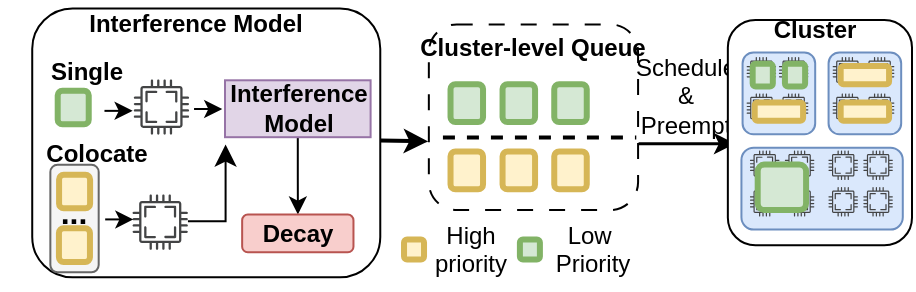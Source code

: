 <mxfile version="27.1.4">
  <diagram id="0" name="Page-1">
    <mxGraphModel dx="2985" dy="750" grid="1" gridSize="10" guides="1" tooltips="1" connect="1" arrows="1" fold="1" page="1" pageScale="1" pageWidth="827" pageHeight="1169" math="0" shadow="0">
      <root>
        <mxCell id="0" />
        <mxCell id="1" parent="0" />
        <mxCell id="3KhVxmC615AnR605HJwy-149" value="" style="group" vertex="1" connectable="0" parent="1">
          <mxGeometry x="-1640" y="320" width="456" height="145" as="geometry" />
        </mxCell>
        <mxCell id="3KhVxmC615AnR605HJwy-1" value="" style="rounded=1;whiteSpace=wrap;html=1;align=center;verticalAlign=middle;fontFamily=Helvetica;fontSize=12;container=0;" vertex="1" parent="3KhVxmC615AnR605HJwy-149">
          <mxGeometry x="16.113" y="4.201" width="174.021" height="134.445" as="geometry" />
        </mxCell>
        <mxCell id="3KhVxmC615AnR605HJwy-12" value="&lt;b style=&quot;&quot;&gt;&lt;font&gt;Interference Model&lt;/font&gt;&lt;/b&gt;" style="rounded=0;whiteSpace=wrap;html=1;strokeColor=none;align=center;verticalAlign=middle;fontFamily=Helvetica;fontSize=12;fontColor=default;fillColor=none;container=0;" vertex="1" parent="3KhVxmC615AnR605HJwy-149">
          <mxGeometry y="4.201" width="195.774" height="16.596" as="geometry" />
        </mxCell>
        <mxCell id="3KhVxmC615AnR605HJwy-14" value="" style="endArrow=classic;html=1;rounded=0;fontFamily=Helvetica;fontSize=12;fontColor=default;strokeWidth=2;" edge="1" parent="3KhVxmC615AnR605HJwy-149">
          <mxGeometry width="50" height="50" relative="1" as="geometry">
            <mxPoint x="190.134" y="70.273" as="sourcePoint" />
            <mxPoint x="214.102" y="70.693" as="targetPoint" />
          </mxGeometry>
        </mxCell>
        <mxCell id="3KhVxmC615AnR605HJwy-83" value="&lt;span style=&quot;text-wrap-mode: nowrap;&quot;&gt;&lt;font&gt;Schedule&lt;br&gt;&amp;amp;&lt;br&gt;Preempt&lt;/font&gt;&lt;/span&gt;" style="text;html=1;align=center;verticalAlign=middle;whiteSpace=wrap;rounded=0;container=0;" vertex="1" parent="3KhVxmC615AnR605HJwy-149">
          <mxGeometry x="319.039" y="35.804" width="48.339" height="25.208" as="geometry" />
        </mxCell>
        <mxCell id="3KhVxmC615AnR605HJwy-17" value="" style="rounded=1;whiteSpace=wrap;html=1;strokeColor=default;align=center;verticalAlign=middle;fontFamily=Helvetica;fontSize=12;fontColor=default;fillColor=none;dashed=1;dashPattern=8 8;container=0;" vertex="1" parent="3KhVxmC615AnR605HJwy-149">
          <mxGeometry x="214.425" y="12.192" width="104.614" height="92.843" as="geometry" />
        </mxCell>
        <mxCell id="3KhVxmC615AnR605HJwy-18" value="&lt;b style=&quot;&quot;&gt;&lt;font&gt;Cluster-level Queue&lt;/font&gt;&lt;/b&gt;" style="rounded=0;whiteSpace=wrap;html=1;strokeColor=none;align=center;verticalAlign=middle;fontFamily=Helvetica;fontSize=12;fontColor=default;fillColor=none;container=0;" vertex="1" parent="3KhVxmC615AnR605HJwy-149">
          <mxGeometry x="198.187" y="2.955" width="136.558" height="42.406" as="geometry" />
        </mxCell>
        <mxCell id="3KhVxmC615AnR605HJwy-20" value="" style="rounded=1;whiteSpace=wrap;html=1;fillColor=#d5e8d4;strokeColor=#82b366;strokeWidth=3;container=0;" vertex="1" parent="3KhVxmC615AnR605HJwy-149">
          <mxGeometry x="225.267" y="42.068" width="16.257" height="18.947" as="geometry" />
        </mxCell>
        <mxCell id="3KhVxmC615AnR605HJwy-21" value="" style="rounded=1;whiteSpace=wrap;html=1;fillColor=#d5e8d4;strokeColor=#82b366;strokeWidth=3;container=0;" vertex="1" parent="3KhVxmC615AnR605HJwy-149">
          <mxGeometry x="251.278" y="42.068" width="16.257" height="18.947" as="geometry" />
        </mxCell>
        <mxCell id="3KhVxmC615AnR605HJwy-22" value="" style="rounded=1;whiteSpace=wrap;html=1;fillColor=#d5e8d4;strokeColor=#82b366;strokeWidth=3;container=0;" vertex="1" parent="3KhVxmC615AnR605HJwy-149">
          <mxGeometry x="277.126" y="42.068" width="16.257" height="18.947" as="geometry" />
        </mxCell>
        <mxCell id="3KhVxmC615AnR605HJwy-24" value="&lt;font&gt;High priority&lt;/font&gt;" style="text;whiteSpace=wrap;html=1;fontFamily=Helvetica;fontSize=12;fontColor=default;align=center;container=0;" vertex="1" parent="3KhVxmC615AnR605HJwy-149">
          <mxGeometry x="205.512" y="104.168" width="58.525" height="28.268" as="geometry" />
        </mxCell>
        <mxCell id="3KhVxmC615AnR605HJwy-25" value="&lt;font&gt;Low&amp;nbsp;&lt;/font&gt;&lt;div&gt;&lt;font&gt;Priority&lt;/font&gt;&lt;/div&gt;" style="text;whiteSpace=wrap;html=1;fontFamily=Helvetica;fontSize=12;fontColor=default;align=center;container=0;" vertex="1" parent="3KhVxmC615AnR605HJwy-149">
          <mxGeometry x="264.207" y="103.732" width="65.028" height="28.268" as="geometry" />
        </mxCell>
        <mxCell id="3KhVxmC615AnR605HJwy-26" value="" style="rounded=1;whiteSpace=wrap;html=1;fillColor=#fff2cc;strokeColor=#d6b656;strokeWidth=3;container=0;" vertex="1" parent="3KhVxmC615AnR605HJwy-149">
          <mxGeometry x="277.126" y="75.696" width="16.257" height="18.947" as="geometry" />
        </mxCell>
        <mxCell id="3KhVxmC615AnR605HJwy-27" value="" style="rounded=1;whiteSpace=wrap;html=1;fillColor=#fff2cc;strokeColor=#d6b656;strokeWidth=3;container=0;" vertex="1" parent="3KhVxmC615AnR605HJwy-149">
          <mxGeometry x="251.278" y="75.696" width="16.257" height="18.947" as="geometry" />
        </mxCell>
        <mxCell id="3KhVxmC615AnR605HJwy-28" value="" style="rounded=1;whiteSpace=wrap;html=1;fillColor=#fff2cc;strokeColor=#d6b656;strokeWidth=3;container=0;" vertex="1" parent="3KhVxmC615AnR605HJwy-149">
          <mxGeometry x="225.267" y="75.696" width="16.257" height="18.947" as="geometry" />
        </mxCell>
        <mxCell id="3KhVxmC615AnR605HJwy-36" value="" style="endArrow=classic;html=1;rounded=0;fontFamily=Helvetica;fontSize=12;fontColor=default;strokeWidth=1.5;" edge="1" parent="3KhVxmC615AnR605HJwy-149">
          <mxGeometry width="50" height="50" relative="1" as="geometry">
            <mxPoint x="319.039" y="71.567" as="sourcePoint" />
            <mxPoint x="367.378" y="71.567" as="targetPoint" />
          </mxGeometry>
        </mxCell>
        <mxCell id="3KhVxmC615AnR605HJwy-126" value="" style="sketch=0;pointerEvents=1;shadow=0;dashed=0;html=1;strokeColor=none;fillColor=#434445;aspect=fixed;labelPosition=center;verticalLabelPosition=bottom;verticalAlign=top;align=center;outlineConnect=0;shape=mxgraph.vvd.cpu;rounded=1;fontFamily=Helvetica;fontSize=12;fontColor=default;container=0;" vertex="1" parent="3KhVxmC615AnR605HJwy-149">
          <mxGeometry x="66.872" y="39.699" width="27.708" height="27.708" as="geometry" />
        </mxCell>
        <mxCell id="3KhVxmC615AnR605HJwy-127" value="&lt;font&gt;&lt;b style=&quot;&quot;&gt;Single&lt;/b&gt;&lt;/font&gt;" style="text;html=1;align=center;verticalAlign=middle;resizable=0;points=[];autosize=1;strokeColor=none;fillColor=none;fontFamily=Helvetica;fontSize=12;fontColor=default;container=0;" vertex="1" parent="3KhVxmC615AnR605HJwy-149">
          <mxGeometry x="13.409" y="21.007" width="60" height="30" as="geometry" />
        </mxCell>
        <mxCell id="3KhVxmC615AnR605HJwy-128" value="" style="sketch=0;pointerEvents=1;shadow=0;dashed=0;html=1;strokeColor=none;fillColor=#434445;aspect=fixed;labelPosition=center;verticalLabelPosition=bottom;verticalAlign=top;align=center;outlineConnect=0;shape=mxgraph.vvd.cpu;rounded=1;fontFamily=Helvetica;fontSize=12;fontColor=default;container=0;" vertex="1" parent="3KhVxmC615AnR605HJwy-149">
          <mxGeometry x="66.252" y="97.26" width="27.708" height="27.708" as="geometry" />
        </mxCell>
        <mxCell id="3KhVxmC615AnR605HJwy-129" value="&lt;font&gt;&lt;b style=&quot;&quot;&gt;Colocate&lt;/b&gt;&lt;/font&gt;" style="text;html=1;align=center;verticalAlign=middle;resizable=0;points=[];autosize=1;strokeColor=none;fillColor=none;fontFamily=Helvetica;fontSize=12;fontColor=default;container=0;" vertex="1" parent="3KhVxmC615AnR605HJwy-149">
          <mxGeometry x="13.057" y="62.167" width="70" height="30" as="geometry" />
        </mxCell>
        <mxCell id="3KhVxmC615AnR605HJwy-130" value="" style="edgeStyle=orthogonalEdgeStyle;rounded=0;orthogonalLoop=1;jettySize=auto;html=1;" edge="1" parent="3KhVxmC615AnR605HJwy-149" source="3KhVxmC615AnR605HJwy-131" target="3KhVxmC615AnR605HJwy-132">
          <mxGeometry relative="1" as="geometry" />
        </mxCell>
        <mxCell id="3KhVxmC615AnR605HJwy-131" value="&lt;b style=&quot;&quot;&gt;&lt;font&gt;Interference Model&lt;/font&gt;&lt;/b&gt;" style="rounded=0;whiteSpace=wrap;html=1;strokeColor=#9673a6;align=center;verticalAlign=middle;fontFamily=Helvetica;fontSize=12;fillColor=#e1d5e7;container=0;" vertex="1" parent="3KhVxmC615AnR605HJwy-149">
          <mxGeometry x="112.501" y="40.149" width="72.799" height="28.452" as="geometry" />
        </mxCell>
        <mxCell id="3KhVxmC615AnR605HJwy-132" value="&lt;font&gt;&lt;b style=&quot;&quot;&gt;Decay&lt;/b&gt;&lt;/font&gt;" style="rounded=1;whiteSpace=wrap;html=1;fillColor=#f8cecc;strokeColor=#b85450;container=0;" vertex="1" parent="3KhVxmC615AnR605HJwy-149">
          <mxGeometry x="121.073" y="107.264" width="55.658" height="18.896" as="geometry" />
        </mxCell>
        <mxCell id="3KhVxmC615AnR605HJwy-133" value="" style="endArrow=classic;html=1;rounded=0;" edge="1" parent="3KhVxmC615AnR605HJwy-149">
          <mxGeometry width="50" height="50" relative="1" as="geometry">
            <mxPoint x="52.236" y="55.431" as="sourcePoint" />
            <mxPoint x="66.327" y="55.431" as="targetPoint" />
          </mxGeometry>
        </mxCell>
        <mxCell id="3KhVxmC615AnR605HJwy-134" value="" style="endArrow=classic;html=1;rounded=0;" edge="1" parent="3KhVxmC615AnR605HJwy-149">
          <mxGeometry width="50" height="50" relative="1" as="geometry">
            <mxPoint x="97.026" y="54.499" as="sourcePoint" />
            <mxPoint x="111.116" y="54.499" as="targetPoint" />
          </mxGeometry>
        </mxCell>
        <mxCell id="3KhVxmC615AnR605HJwy-135" value="" style="endArrow=classic;html=1;rounded=0;" edge="1" parent="3KhVxmC615AnR605HJwy-149">
          <mxGeometry width="50" height="50" relative="1" as="geometry">
            <mxPoint x="52.591" y="109.707" as="sourcePoint" />
            <mxPoint x="66.682" y="109.707" as="targetPoint" />
          </mxGeometry>
        </mxCell>
        <mxCell id="3KhVxmC615AnR605HJwy-136" value="" style="rounded=1;whiteSpace=wrap;html=1;fillColor=#d5e8d4;strokeColor=#82b366;strokeWidth=3;container=0;" vertex="1" parent="3KhVxmC615AnR605HJwy-149">
          <mxGeometry x="28.855" y="45.358" width="15.511" height="16.806" as="geometry" />
        </mxCell>
        <mxCell id="3KhVxmC615AnR605HJwy-142" value="" style="edgeStyle=segmentEdgeStyle;endArrow=classic;html=1;curved=0;rounded=0;endSize=8;startSize=8;" edge="1" parent="3KhVxmC615AnR605HJwy-149">
          <mxGeometry width="50" height="50" relative="1" as="geometry">
            <mxPoint x="93.963" y="110.614" as="sourcePoint" />
            <mxPoint x="112.792" y="72.264" as="targetPoint" />
          </mxGeometry>
        </mxCell>
        <mxCell id="3KhVxmC615AnR605HJwy-138" value="" style="rounded=1;whiteSpace=wrap;html=1;fillColor=#f5f5f5;strokeColor=#666666;fontColor=#333333;container=0;" vertex="1" parent="3KhVxmC615AnR605HJwy-149">
          <mxGeometry x="25.174" y="82.372" width="24.17" height="53.778" as="geometry" />
        </mxCell>
        <mxCell id="3KhVxmC615AnR605HJwy-139" value="&lt;font style=&quot;font-size: 16px;&quot;&gt;&lt;b&gt;...&lt;/b&gt;&lt;/font&gt;" style="text;html=1;align=center;verticalAlign=middle;whiteSpace=wrap;rounded=0;container=0;" vertex="1" parent="3KhVxmC615AnR605HJwy-149">
          <mxGeometry x="16.113" y="94.28" width="42.272" height="22.451" as="geometry" />
        </mxCell>
        <mxCell id="3KhVxmC615AnR605HJwy-140" value="" style="rounded=1;whiteSpace=wrap;html=1;fillColor=#fff2cc;strokeColor=#d6b656;strokeWidth=3;container=0;" vertex="1" parent="3KhVxmC615AnR605HJwy-149">
          <mxGeometry x="29.539" y="87.372" width="15.511" height="16.806" as="geometry" />
        </mxCell>
        <mxCell id="3KhVxmC615AnR605HJwy-141" value="" style="rounded=1;whiteSpace=wrap;html=1;fillColor=#fff2cc;strokeColor=#d6b656;strokeWidth=3;container=0;" vertex="1" parent="3KhVxmC615AnR605HJwy-149">
          <mxGeometry x="29.467" y="114.169" width="15.511" height="16.806" as="geometry" />
        </mxCell>
        <mxCell id="3KhVxmC615AnR605HJwy-144" value="" style="endArrow=none;dashed=1;html=1;rounded=0;strokeWidth=2;" edge="1" parent="3KhVxmC615AnR605HJwy-149">
          <mxGeometry width="50" height="50" relative="1" as="geometry">
            <mxPoint x="221.466" y="68.76" as="sourcePoint" />
            <mxPoint x="318.145" y="68.76" as="targetPoint" />
          </mxGeometry>
        </mxCell>
        <mxCell id="3KhVxmC615AnR605HJwy-146" value="" style="group" vertex="1" connectable="0" parent="3KhVxmC615AnR605HJwy-149">
          <mxGeometry x="359.322" y="5" width="96.678" height="117.639" as="geometry" />
        </mxCell>
        <mxCell id="3KhVxmC615AnR605HJwy-48" value="&lt;div&gt;&lt;br&gt;&lt;/div&gt;&lt;div&gt;&lt;br&gt;&lt;/div&gt;&lt;div&gt;&lt;br&gt;&lt;/div&gt;&lt;div&gt;&lt;br&gt;&lt;/div&gt;&lt;div&gt;&lt;br&gt;&lt;/div&gt;&lt;div&gt;&lt;br&gt;&lt;/div&gt;&lt;div&gt;&lt;br&gt;&lt;/div&gt;&lt;div&gt;&lt;br&gt;&lt;/div&gt;" style="rounded=1;whiteSpace=wrap;html=1;align=center;verticalAlign=middle;fontFamily=Helvetica;fontSize=12;container=0;" vertex="1" parent="3KhVxmC615AnR605HJwy-146">
          <mxGeometry x="4.604" y="4.992" width="92.075" height="112.647" as="geometry" />
        </mxCell>
        <mxCell id="3KhVxmC615AnR605HJwy-49" value="&lt;b style=&quot;&quot;&gt;&lt;font&gt;Cluster&lt;/font&gt;&lt;/b&gt;" style="rounded=0;whiteSpace=wrap;html=1;strokeColor=none;align=center;verticalAlign=middle;fontFamily=Helvetica;fontSize=12;fontColor=default;fillColor=none;container=0;" vertex="1" parent="3KhVxmC615AnR605HJwy-146">
          <mxGeometry width="96.678" height="20.481" as="geometry" />
        </mxCell>
        <mxCell id="3KhVxmC615AnR605HJwy-52" value="" style="rounded=1;whiteSpace=wrap;html=1;fillColor=#dae8fc;strokeColor=#6c8ebf;container=0;" vertex="1" parent="3KhVxmC615AnR605HJwy-146">
          <mxGeometry x="11.97" y="21.202" width="36.306" height="40.969" as="geometry" />
        </mxCell>
        <mxCell id="3KhVxmC615AnR605HJwy-54" value="" style="sketch=0;pointerEvents=1;shadow=0;dashed=0;html=1;strokeColor=none;fillColor=#434445;aspect=fixed;labelPosition=center;verticalLabelPosition=bottom;verticalAlign=top;align=center;outlineConnect=0;shape=mxgraph.vvd.cpu;rounded=1;fontFamily=Helvetica;fontSize=12;fontColor=default;container=0;" vertex="1" parent="3KhVxmC615AnR605HJwy-146">
          <mxGeometry x="30.123" y="23.478" width="14.749" height="14.749" as="geometry" />
        </mxCell>
        <mxCell id="3KhVxmC615AnR605HJwy-55" value="" style="sketch=0;pointerEvents=1;shadow=0;dashed=0;html=1;strokeColor=none;fillColor=#434445;aspect=fixed;labelPosition=center;verticalLabelPosition=bottom;verticalAlign=top;align=center;outlineConnect=0;shape=mxgraph.vvd.cpu;rounded=1;fontFamily=Helvetica;fontSize=12;fontColor=default;container=0;" vertex="1" parent="3KhVxmC615AnR605HJwy-146">
          <mxGeometry x="13.987" y="23.478" width="14.749" height="14.749" as="geometry" />
        </mxCell>
        <mxCell id="3KhVxmC615AnR605HJwy-56" value="" style="sketch=0;pointerEvents=1;shadow=0;dashed=0;html=1;strokeColor=none;fillColor=#434445;aspect=fixed;labelPosition=center;verticalLabelPosition=bottom;verticalAlign=top;align=center;outlineConnect=0;shape=mxgraph.vvd.cpu;rounded=1;fontFamily=Helvetica;fontSize=12;fontColor=default;container=0;" vertex="1" parent="3KhVxmC615AnR605HJwy-146">
          <mxGeometry x="30.123" y="41.687" width="14.749" height="14.749" as="geometry" />
        </mxCell>
        <mxCell id="3KhVxmC615AnR605HJwy-57" value="" style="sketch=0;pointerEvents=1;shadow=0;dashed=0;html=1;strokeColor=none;fillColor=#434445;aspect=fixed;labelPosition=center;verticalLabelPosition=bottom;verticalAlign=top;align=center;outlineConnect=0;shape=mxgraph.vvd.cpu;rounded=1;fontFamily=Helvetica;fontSize=12;fontColor=default;container=0;" vertex="1" parent="3KhVxmC615AnR605HJwy-146">
          <mxGeometry x="13.987" y="41.687" width="14.749" height="14.749" as="geometry" />
        </mxCell>
        <mxCell id="3KhVxmC615AnR605HJwy-58" value="" style="rounded=1;whiteSpace=wrap;html=1;fillColor=#fff2cc;strokeColor=#d6b656;strokeWidth=3;container=0;" vertex="1" parent="3KhVxmC615AnR605HJwy-146">
          <mxGeometry x="18.021" y="46.239" width="24.204" height="9.104" as="geometry" />
        </mxCell>
        <mxCell id="3KhVxmC615AnR605HJwy-59" value="" style="rounded=1;whiteSpace=wrap;html=1;fillColor=#d5e8d4;strokeColor=#82b366;strokeWidth=3;container=0;" vertex="1" parent="3KhVxmC615AnR605HJwy-146">
          <mxGeometry x="17.012" y="26.892" width="10.085" height="11.38" as="geometry" />
        </mxCell>
        <mxCell id="3KhVxmC615AnR605HJwy-60" value="" style="rounded=1;whiteSpace=wrap;html=1;fillColor=#d5e8d4;strokeColor=#82b366;strokeWidth=3;container=0;" vertex="1" parent="3KhVxmC615AnR605HJwy-146">
          <mxGeometry x="33.148" y="26.892" width="10.085" height="11.38" as="geometry" />
        </mxCell>
        <mxCell id="3KhVxmC615AnR605HJwy-62" value="" style="rounded=1;whiteSpace=wrap;html=1;fillColor=#dae8fc;strokeColor=#6c8ebf;container=0;" vertex="1" parent="3KhVxmC615AnR605HJwy-146">
          <mxGeometry x="54.962" y="21.202" width="36.306" height="40.969" as="geometry" />
        </mxCell>
        <mxCell id="3KhVxmC615AnR605HJwy-64" value="" style="sketch=0;pointerEvents=1;shadow=0;dashed=0;html=1;strokeColor=none;fillColor=#434445;aspect=fixed;labelPosition=center;verticalLabelPosition=bottom;verticalAlign=top;align=center;outlineConnect=0;shape=mxgraph.vvd.cpu;rounded=1;fontFamily=Helvetica;fontSize=12;fontColor=default;container=0;" vertex="1" parent="3KhVxmC615AnR605HJwy-146">
          <mxGeometry x="73.115" y="23.478" width="14.749" height="14.749" as="geometry" />
        </mxCell>
        <mxCell id="3KhVxmC615AnR605HJwy-65" value="" style="sketch=0;pointerEvents=1;shadow=0;dashed=0;html=1;strokeColor=none;fillColor=#434445;aspect=fixed;labelPosition=center;verticalLabelPosition=bottom;verticalAlign=top;align=center;outlineConnect=0;shape=mxgraph.vvd.cpu;rounded=1;fontFamily=Helvetica;fontSize=12;fontColor=default;container=0;" vertex="1" parent="3KhVxmC615AnR605HJwy-146">
          <mxGeometry x="56.979" y="23.478" width="14.749" height="14.749" as="geometry" />
        </mxCell>
        <mxCell id="3KhVxmC615AnR605HJwy-66" value="" style="sketch=0;pointerEvents=1;shadow=0;dashed=0;html=1;strokeColor=none;fillColor=#434445;aspect=fixed;labelPosition=center;verticalLabelPosition=bottom;verticalAlign=top;align=center;outlineConnect=0;shape=mxgraph.vvd.cpu;rounded=1;fontFamily=Helvetica;fontSize=12;fontColor=default;container=0;" vertex="1" parent="3KhVxmC615AnR605HJwy-146">
          <mxGeometry x="73.115" y="41.687" width="14.749" height="14.749" as="geometry" />
        </mxCell>
        <mxCell id="3KhVxmC615AnR605HJwy-67" value="" style="sketch=0;pointerEvents=1;shadow=0;dashed=0;html=1;strokeColor=none;fillColor=#434445;aspect=fixed;labelPosition=center;verticalLabelPosition=bottom;verticalAlign=top;align=center;outlineConnect=0;shape=mxgraph.vvd.cpu;rounded=1;fontFamily=Helvetica;fontSize=12;fontColor=default;container=0;" vertex="1" parent="3KhVxmC615AnR605HJwy-146">
          <mxGeometry x="56.979" y="41.687" width="14.749" height="14.749" as="geometry" />
        </mxCell>
        <mxCell id="3KhVxmC615AnR605HJwy-68" value="" style="rounded=1;whiteSpace=wrap;html=1;fillColor=#fff2cc;strokeColor=#d6b656;strokeWidth=3;container=0;" vertex="1" parent="3KhVxmC615AnR605HJwy-146">
          <mxGeometry x="61.013" y="28.03" width="24.204" height="9.104" as="geometry" />
        </mxCell>
        <mxCell id="3KhVxmC615AnR605HJwy-69" value="" style="rounded=1;whiteSpace=wrap;html=1;fillColor=#fff2cc;strokeColor=#d6b656;strokeWidth=3;container=0;" vertex="1" parent="3KhVxmC615AnR605HJwy-146">
          <mxGeometry x="61.013" y="46.239" width="24.204" height="9.104" as="geometry" />
        </mxCell>
        <mxCell id="3KhVxmC615AnR605HJwy-71" value="" style="rounded=1;whiteSpace=wrap;html=1;fillColor=#dae8fc;strokeColor=#6c8ebf;container=0;" vertex="1" parent="3KhVxmC615AnR605HJwy-146">
          <mxGeometry x="11.395" y="68.824" width="80.68" height="40.962" as="geometry" />
        </mxCell>
        <mxCell id="3KhVxmC615AnR605HJwy-73" value="" style="sketch=0;pointerEvents=1;shadow=0;dashed=0;html=1;strokeColor=none;fillColor=#434445;aspect=fixed;labelPosition=center;verticalLabelPosition=bottom;verticalAlign=top;align=center;outlineConnect=0;shape=mxgraph.vvd.cpu;rounded=1;fontFamily=Helvetica;fontSize=12;fontColor=default;container=0;" vertex="1" parent="3KhVxmC615AnR605HJwy-146">
          <mxGeometry x="33.096" y="70.309" width="14.749" height="14.749" as="geometry" />
        </mxCell>
        <mxCell id="3KhVxmC615AnR605HJwy-74" value="" style="sketch=0;pointerEvents=1;shadow=0;dashed=0;html=1;strokeColor=none;fillColor=#434445;aspect=fixed;labelPosition=center;verticalLabelPosition=bottom;verticalAlign=top;align=center;outlineConnect=0;shape=mxgraph.vvd.cpu;rounded=1;fontFamily=Helvetica;fontSize=12;fontColor=default;container=0;" vertex="1" parent="3KhVxmC615AnR605HJwy-146">
          <mxGeometry x="15.652" y="70.309" width="14.749" height="14.749" as="geometry" />
        </mxCell>
        <mxCell id="3KhVxmC615AnR605HJwy-75" value="" style="sketch=0;pointerEvents=1;shadow=0;dashed=0;html=1;strokeColor=none;fillColor=#434445;aspect=fixed;labelPosition=center;verticalLabelPosition=bottom;verticalAlign=top;align=center;outlineConnect=0;shape=mxgraph.vvd.cpu;rounded=1;fontFamily=Helvetica;fontSize=12;fontColor=default;container=0;" vertex="1" parent="3KhVxmC615AnR605HJwy-146">
          <mxGeometry x="33.096" y="88.537" width="14.749" height="14.749" as="geometry" />
        </mxCell>
        <mxCell id="3KhVxmC615AnR605HJwy-76" value="" style="sketch=0;pointerEvents=1;shadow=0;dashed=0;html=1;strokeColor=none;fillColor=#434445;aspect=fixed;labelPosition=center;verticalLabelPosition=bottom;verticalAlign=top;align=center;outlineConnect=0;shape=mxgraph.vvd.cpu;rounded=1;fontFamily=Helvetica;fontSize=12;fontColor=default;container=0;" vertex="1" parent="3KhVxmC615AnR605HJwy-146">
          <mxGeometry x="15.652" y="88.537" width="14.749" height="14.749" as="geometry" />
        </mxCell>
        <mxCell id="3KhVxmC615AnR605HJwy-77" value="" style="rounded=1;whiteSpace=wrap;html=1;fillColor=#d5e8d4;strokeColor=#82b366;strokeWidth=3;container=0;" vertex="1" parent="3KhVxmC615AnR605HJwy-146">
          <mxGeometry x="19.521" y="77.259" width="24.204" height="22.785" as="geometry" />
        </mxCell>
        <mxCell id="3KhVxmC615AnR605HJwy-79" value="" style="sketch=0;pointerEvents=1;shadow=0;dashed=0;html=1;strokeColor=none;fillColor=#434445;aspect=fixed;labelPosition=center;verticalLabelPosition=bottom;verticalAlign=top;align=center;outlineConnect=0;shape=mxgraph.vvd.cpu;rounded=1;fontFamily=Helvetica;fontSize=12;fontColor=default;container=0;" vertex="1" parent="3KhVxmC615AnR605HJwy-146">
          <mxGeometry x="72.346" y="70.309" width="14.749" height="14.749" as="geometry" />
        </mxCell>
        <mxCell id="3KhVxmC615AnR605HJwy-80" value="" style="sketch=0;pointerEvents=1;shadow=0;dashed=0;html=1;strokeColor=none;fillColor=#434445;aspect=fixed;labelPosition=center;verticalLabelPosition=bottom;verticalAlign=top;align=center;outlineConnect=0;shape=mxgraph.vvd.cpu;rounded=1;fontFamily=Helvetica;fontSize=12;fontColor=default;container=0;" vertex="1" parent="3KhVxmC615AnR605HJwy-146">
          <mxGeometry x="54.902" y="70.309" width="14.749" height="14.749" as="geometry" />
        </mxCell>
        <mxCell id="3KhVxmC615AnR605HJwy-81" value="" style="sketch=0;pointerEvents=1;shadow=0;dashed=0;html=1;strokeColor=none;fillColor=#434445;aspect=fixed;labelPosition=center;verticalLabelPosition=bottom;verticalAlign=top;align=center;outlineConnect=0;shape=mxgraph.vvd.cpu;rounded=1;fontFamily=Helvetica;fontSize=12;fontColor=default;container=0;" vertex="1" parent="3KhVxmC615AnR605HJwy-146">
          <mxGeometry x="72.346" y="88.537" width="14.749" height="14.749" as="geometry" />
        </mxCell>
        <mxCell id="3KhVxmC615AnR605HJwy-82" value="" style="sketch=0;pointerEvents=1;shadow=0;dashed=0;html=1;strokeColor=none;fillColor=#434445;aspect=fixed;labelPosition=center;verticalLabelPosition=bottom;verticalAlign=top;align=center;outlineConnect=0;shape=mxgraph.vvd.cpu;rounded=1;fontFamily=Helvetica;fontSize=12;fontColor=default;container=0;" vertex="1" parent="3KhVxmC615AnR605HJwy-146">
          <mxGeometry x="54.902" y="88.537" width="14.749" height="14.749" as="geometry" />
        </mxCell>
        <mxCell id="3KhVxmC615AnR605HJwy-147" value="" style="rounded=1;whiteSpace=wrap;html=1;fillColor=#fff2cc;strokeColor=#d6b656;strokeWidth=3;container=0;" vertex="1" parent="3KhVxmC615AnR605HJwy-149">
          <mxGeometry x="202.017" y="119.698" width="10" height="10" as="geometry" />
        </mxCell>
        <mxCell id="3KhVxmC615AnR605HJwy-148" value="" style="rounded=1;whiteSpace=wrap;html=1;fillColor=#d5e8d4;strokeColor=#82b366;strokeWidth=3;container=0;" vertex="1" parent="3KhVxmC615AnR605HJwy-149">
          <mxGeometry x="259.95" y="119.698" width="10" height="10" as="geometry" />
        </mxCell>
      </root>
    </mxGraphModel>
  </diagram>
</mxfile>
